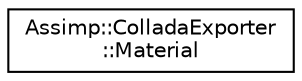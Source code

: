 digraph "Graphical Class Hierarchy"
{
  edge [fontname="Helvetica",fontsize="10",labelfontname="Helvetica",labelfontsize="10"];
  node [fontname="Helvetica",fontsize="10",shape=record];
  rankdir="LR";
  Node1 [label="Assimp::ColladaExporter\l::Material",height=0.2,width=0.4,color="black", fillcolor="white", style="filled",URL="$struct_assimp_1_1_collada_exporter_1_1_material.html"];
}
